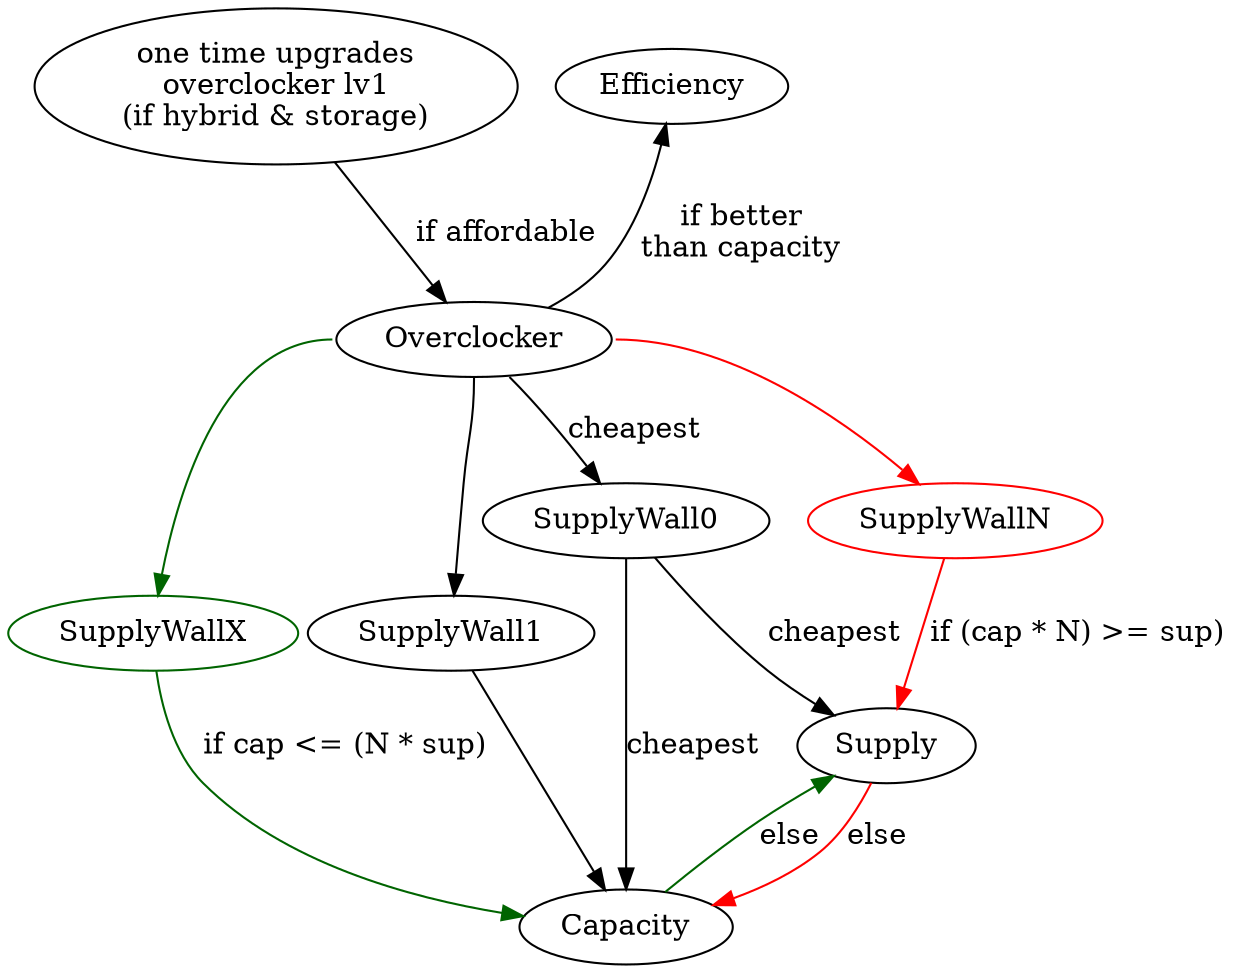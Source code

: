 digraph S {
  onetime [label="one time upgrades\noverclocker lv1\n(if hybrid & storage)"];
  { rank=same; onetime; Efficiency; }
  onetime -> Overclocker [label="if affordable"];
  Overclocker -> Efficiency [label="if better\nthan capacity"];
  Overclocker:se -> SupplyWall0 -> { Capacity, Supply } [label="cheapest"];
  Overclocker:s -> SupplyWall1 -> Capacity;
  Overclocker:w -> { SupplyWallX [color=darkgreen] } [color=darkgreen];
  SupplyWallX -> Capacity [label="if cap <= (N * sup)", color=darkgreen];
  Capacity -> Supply [label="else", color=darkgreen];
  Overclocker:e -> { SupplyWallN [color=red] } [color=red];
  SupplyWallN -> Supply [label="if (cap * N) >= sup)", color=red] ;
  Supply -> Capacity [label="else", color=red];
}
